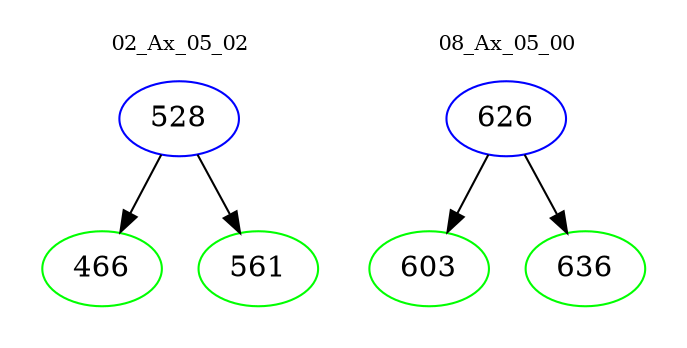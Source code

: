 digraph{
subgraph cluster_0 {
color = white
label = "02_Ax_05_02";
fontsize=10;
T0_528 [label="528", color="blue"]
T0_528 -> T0_466 [color="black"]
T0_466 [label="466", color="green"]
T0_528 -> T0_561 [color="black"]
T0_561 [label="561", color="green"]
}
subgraph cluster_1 {
color = white
label = "08_Ax_05_00";
fontsize=10;
T1_626 [label="626", color="blue"]
T1_626 -> T1_603 [color="black"]
T1_603 [label="603", color="green"]
T1_626 -> T1_636 [color="black"]
T1_636 [label="636", color="green"]
}
}
